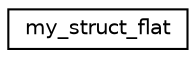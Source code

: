 digraph "Graphical Class Hierarchy"
{
  edge [fontname="Helvetica",fontsize="10",labelfontname="Helvetica",labelfontsize="10"];
  node [fontname="Helvetica",fontsize="10",shape=record];
  rankdir="LR";
  Node0 [label="my_struct_flat",height=0.2,width=0.4,color="black", fillcolor="white", style="filled",URL="$structmy__struct__flat.html"];
}
